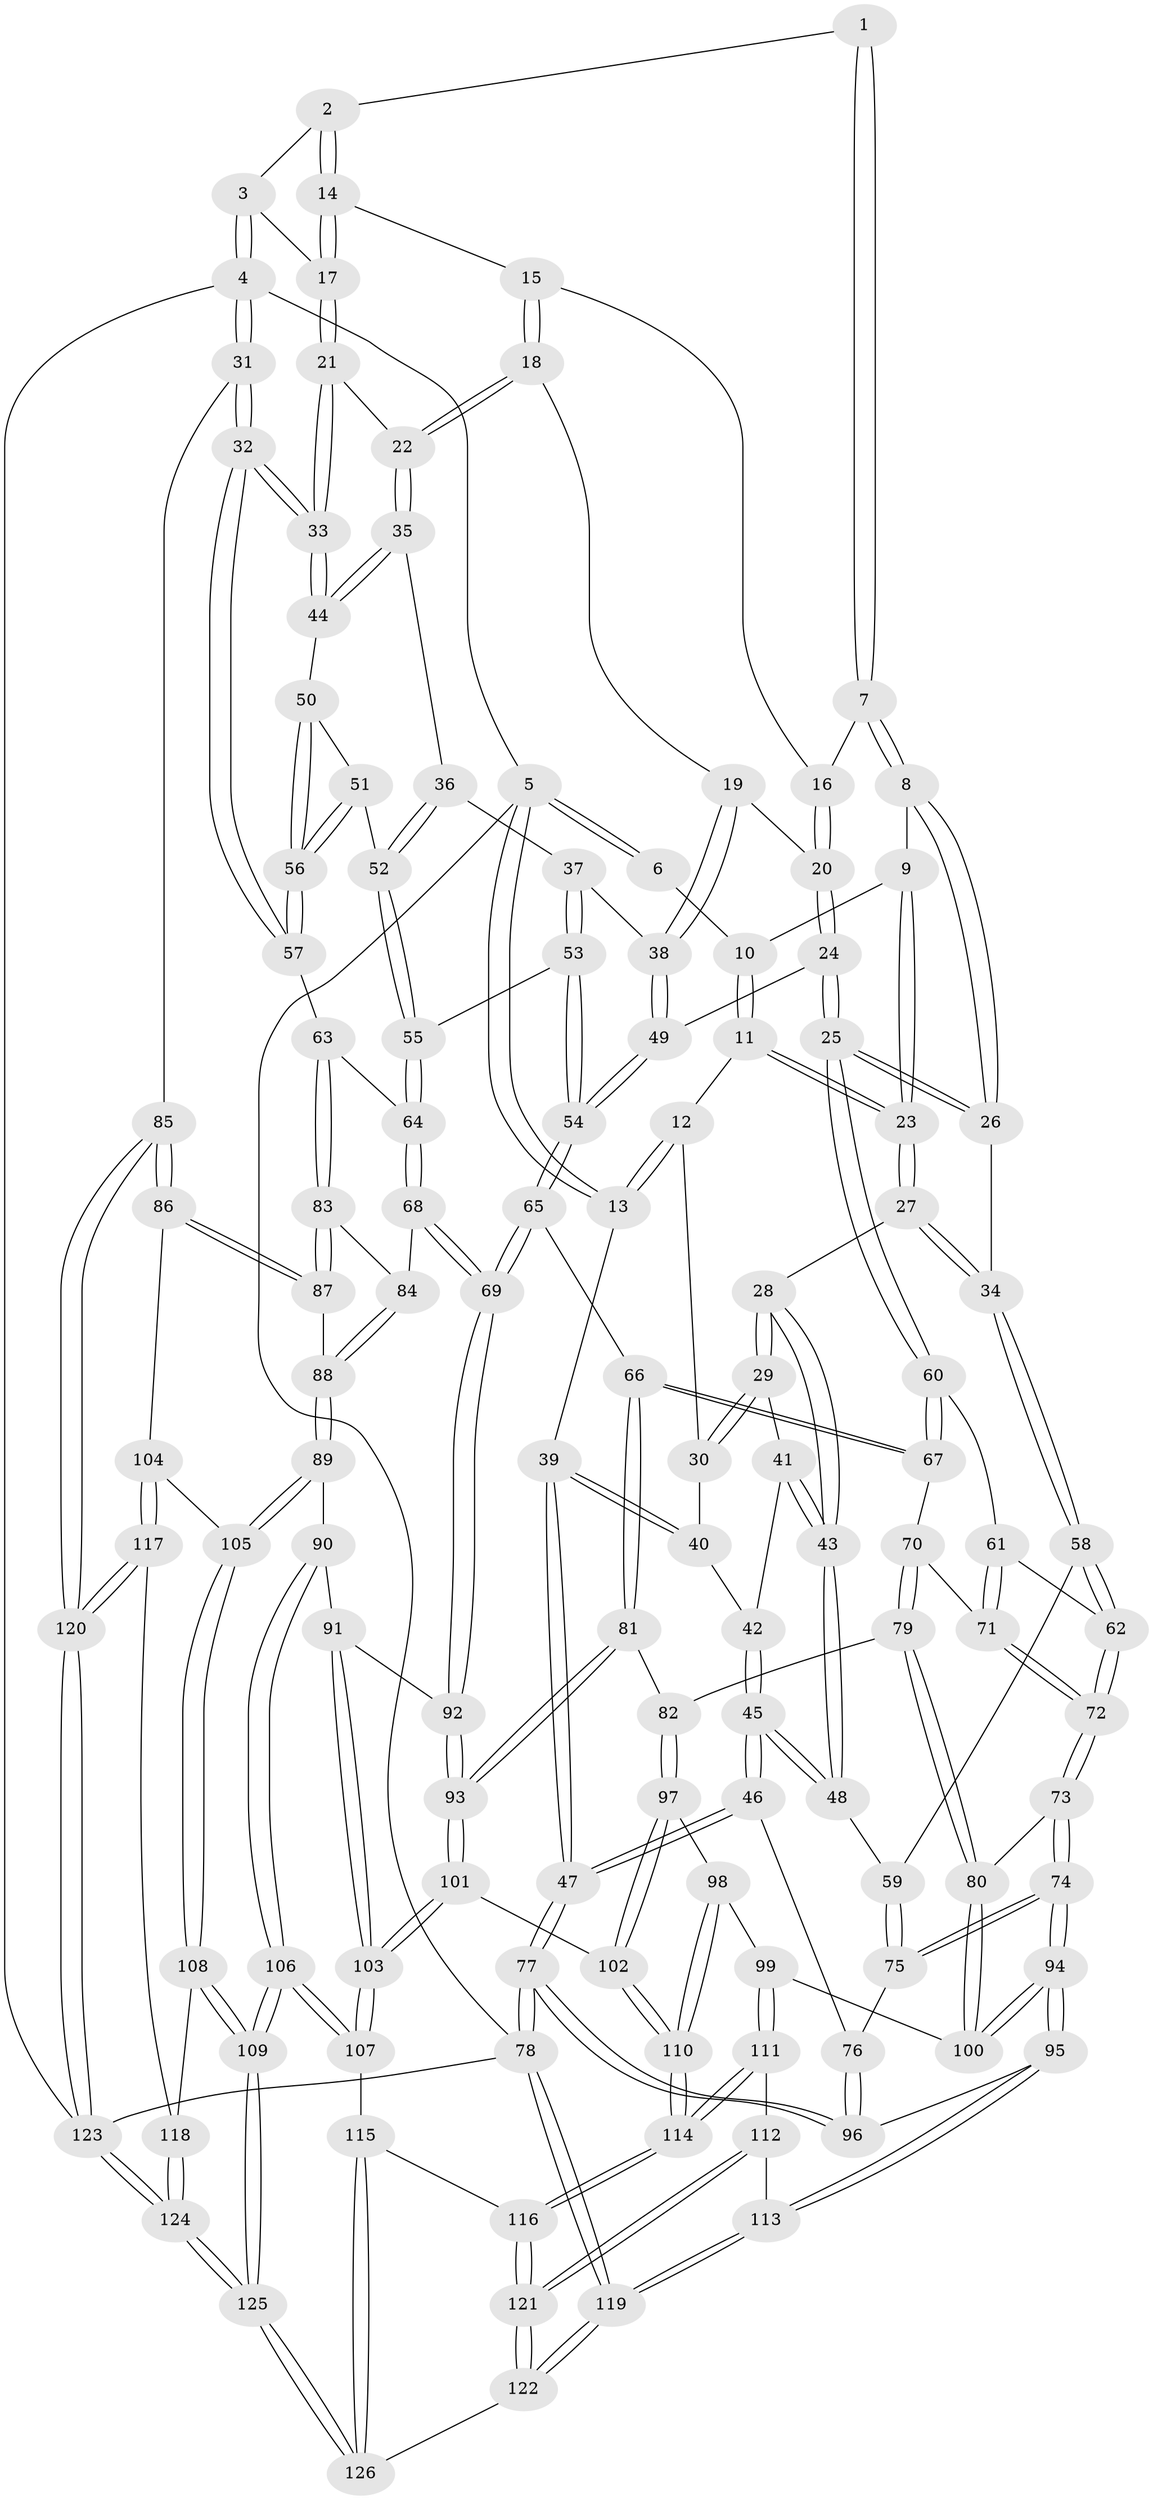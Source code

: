 // Generated by graph-tools (version 1.1) at 2025/11/02/27/25 16:11:58]
// undirected, 126 vertices, 312 edges
graph export_dot {
graph [start="1"]
  node [color=gray90,style=filled];
  1 [pos="+0.3426292841627428+0"];
  2 [pos="+0.6590629960070751+0"];
  3 [pos="+1+0"];
  4 [pos="+1+0"];
  5 [pos="+0+0"];
  6 [pos="+0.12082375090087501+0"];
  7 [pos="+0.36427204398331486+0.12681989119018666"];
  8 [pos="+0.3465308533975556+0.1442438091581116"];
  9 [pos="+0.2937540778976229+0.13596931626159867"];
  10 [pos="+0.23008965940492637+0.04942170464085809"];
  11 [pos="+0.13123675684537237+0.1546859267418066"];
  12 [pos="+0.112851848616352+0.15081075494166923"];
  13 [pos="+0+0"];
  14 [pos="+0.6611635194113336+0"];
  15 [pos="+0.6388789590965605+0"];
  16 [pos="+0.41216568265083714+0.11738636498179686"];
  17 [pos="+0.8925849314659847+0.13488493311337474"];
  18 [pos="+0.6363757004020149+0.08999491629785067"];
  19 [pos="+0.6154168095034649+0.13400582438460615"];
  20 [pos="+0.5269139952528504+0.2306172363755835"];
  21 [pos="+0.911526326654581+0.16852581763546148"];
  22 [pos="+0.7551802238048351+0.2295904894278786"];
  23 [pos="+0.20067122208516242+0.19284012889209862"];
  24 [pos="+0.49669791290221144+0.29884165816428976"];
  25 [pos="+0.419478434643278+0.32331947346713424"];
  26 [pos="+0.3755668013453511+0.2888652246192652"];
  27 [pos="+0.20630254878953544+0.2884564822386168"];
  28 [pos="+0.14495295689513935+0.2866884466962299"];
  29 [pos="+0.09335780851002234+0.25221998910068805"];
  30 [pos="+0.09052910113503927+0.2151774132551531"];
  31 [pos="+1+0.33180575331755024"];
  32 [pos="+1+0.33187078907380163"];
  33 [pos="+1+0.2993246550107246"];
  34 [pos="+0.22753041872171742+0.31558224824342196"];
  35 [pos="+0.7498065600316508+0.27189588439049045"];
  36 [pos="+0.7302308819401265+0.2860553049404869"];
  37 [pos="+0.7278869111095763+0.2876495754972087"];
  38 [pos="+0.6513535137801545+0.2804728463620419"];
  39 [pos="+0+0.08863207759133791"];
  40 [pos="+0+0.23232690679402973"];
  41 [pos="+0.07377125466734998+0.268137647004492"];
  42 [pos="+0.04431195040224852+0.27687793232417945"];
  43 [pos="+0.08984446688417197+0.3386177533330757"];
  44 [pos="+0.7849096419112966+0.3011758956296992"];
  45 [pos="+0.005157695902116052+0.4045796331460574"];
  46 [pos="+0+0.46923821648133845"];
  47 [pos="+0+0.4705920677650302"];
  48 [pos="+0.05709786931538188+0.4001672140225448"];
  49 [pos="+0.5880047626944489+0.3530649494222872"];
  50 [pos="+0.7858396732017617+0.31173198160946575"];
  51 [pos="+0.7886139435291537+0.38079430396063935"];
  52 [pos="+0.7681145236962936+0.38855848528620257"];
  53 [pos="+0.6962716130579247+0.38232535356168373"];
  54 [pos="+0.6160621082067906+0.4001818826367718"];
  55 [pos="+0.7370939245975999+0.40175887469979493"];
  56 [pos="+0.945888306221505+0.4413379340169793"];
  57 [pos="+0.9572244158635844+0.4458818400864576"];
  58 [pos="+0.20589221515044767+0.3947255458588839"];
  59 [pos="+0.09318844859428835+0.4111103639397415"];
  60 [pos="+0.41763892662030927+0.33623224397157847"];
  61 [pos="+0.3412315897344775+0.41129184688773035"];
  62 [pos="+0.23229549652587028+0.4386374561328165"];
  63 [pos="+0.9414456158552533+0.4622811287005564"];
  64 [pos="+0.7497986716882569+0.4656121088442263"];
  65 [pos="+0.5943196282514264+0.5202105471651912"];
  66 [pos="+0.5447234819499182+0.5416683517020366"];
  67 [pos="+0.4360829701326355+0.40481297868679256"];
  68 [pos="+0.6923970399319905+0.5588237266911007"];
  69 [pos="+0.6904246288869956+0.5596625221687187"];
  70 [pos="+0.3698949123424025+0.5181626928631462"];
  71 [pos="+0.34639440866595156+0.5141829866276115"];
  72 [pos="+0.2413254903233739+0.5404427662336146"];
  73 [pos="+0.21423793679052144+0.5901164475277527"];
  74 [pos="+0.20300480909889612+0.5990228280440284"];
  75 [pos="+0.15071738183461164+0.5789363277579906"];
  76 [pos="+0.10478634415391495+0.5775641217399452"];
  77 [pos="+0+0.7734468150082342"];
  78 [pos="+0+1"];
  79 [pos="+0.45325965013522646+0.5893214530838818"];
  80 [pos="+0.37378895558058256+0.6421227065950805"];
  81 [pos="+0.5113468079132432+0.581841636890244"];
  82 [pos="+0.481185720752379+0.589827671425069"];
  83 [pos="+0.9015335957021904+0.5279021919802048"];
  84 [pos="+0.7879873112086365+0.5644652226143899"];
  85 [pos="+1+0.7997528120761193"];
  86 [pos="+1+0.7610171441082668"];
  87 [pos="+0.9025539182574294+0.634240365145269"];
  88 [pos="+0.8191064600870654+0.688498660817936"];
  89 [pos="+0.8022728086244366+0.7102880910319901"];
  90 [pos="+0.7567744006142291+0.7070901445343726"];
  91 [pos="+0.7065763185212302+0.6519313243102612"];
  92 [pos="+0.6991274777135847+0.6317334112760989"];
  93 [pos="+0.560447932710181+0.6968910377882989"];
  94 [pos="+0.19500262218200148+0.698665033340342"];
  95 [pos="+0.18551800089404755+0.7562378330380425"];
  96 [pos="+0+0.7367481626215896"];
  97 [pos="+0.4491458447738918+0.7144472606776694"];
  98 [pos="+0.37777029425938913+0.7364394887979882"];
  99 [pos="+0.37300308591468573+0.7346510861513573"];
  100 [pos="+0.36906007184616746+0.6840654096392847"];
  101 [pos="+0.5708044264103391+0.761868823555955"];
  102 [pos="+0.5020946473573195+0.7679376246734964"];
  103 [pos="+0.5844716447857151+0.7747092697353206"];
  104 [pos="+0.9800119348315708+0.7768933901651807"];
  105 [pos="+0.8398414209931164+0.768332645670336"];
  106 [pos="+0.647804820451248+0.8614288799184743"];
  107 [pos="+0.6282707720857912+0.8476625162304559"];
  108 [pos="+0.7974878161249922+0.8776324577088264"];
  109 [pos="+0.6844382000621968+0.9213904078513439"];
  110 [pos="+0.4401540623555916+0.8089651815694309"];
  111 [pos="+0.28247191981228237+0.7913662014949063"];
  112 [pos="+0.2395341786886094+0.794238183434826"];
  113 [pos="+0.20091469447534954+0.7859604492310448"];
  114 [pos="+0.4199811601576085+0.8824779545140117"];
  115 [pos="+0.48619699403848954+0.8912345207416931"];
  116 [pos="+0.420963850088401+0.8859561929993394"];
  117 [pos="+0.8801812235861791+0.8885069090628933"];
  118 [pos="+0.8433412266000426+0.8923012835730498"];
  119 [pos="+0+1"];
  120 [pos="+1+1"];
  121 [pos="+0.3654995415022471+1"];
  122 [pos="+0.3318910185065302+1"];
  123 [pos="+1+1"];
  124 [pos="+1+1"];
  125 [pos="+0.6596709171586095+1"];
  126 [pos="+0.6014133441808107+1"];
  1 -- 2;
  1 -- 7;
  1 -- 7;
  2 -- 3;
  2 -- 14;
  2 -- 14;
  3 -- 4;
  3 -- 4;
  3 -- 17;
  4 -- 5;
  4 -- 31;
  4 -- 31;
  4 -- 123;
  5 -- 6;
  5 -- 6;
  5 -- 13;
  5 -- 13;
  5 -- 78;
  6 -- 10;
  7 -- 8;
  7 -- 8;
  7 -- 16;
  8 -- 9;
  8 -- 26;
  8 -- 26;
  9 -- 10;
  9 -- 23;
  9 -- 23;
  10 -- 11;
  10 -- 11;
  11 -- 12;
  11 -- 23;
  11 -- 23;
  12 -- 13;
  12 -- 13;
  12 -- 30;
  13 -- 39;
  14 -- 15;
  14 -- 17;
  14 -- 17;
  15 -- 16;
  15 -- 18;
  15 -- 18;
  16 -- 20;
  16 -- 20;
  17 -- 21;
  17 -- 21;
  18 -- 19;
  18 -- 22;
  18 -- 22;
  19 -- 20;
  19 -- 38;
  19 -- 38;
  20 -- 24;
  20 -- 24;
  21 -- 22;
  21 -- 33;
  21 -- 33;
  22 -- 35;
  22 -- 35;
  23 -- 27;
  23 -- 27;
  24 -- 25;
  24 -- 25;
  24 -- 49;
  25 -- 26;
  25 -- 26;
  25 -- 60;
  25 -- 60;
  26 -- 34;
  27 -- 28;
  27 -- 34;
  27 -- 34;
  28 -- 29;
  28 -- 29;
  28 -- 43;
  28 -- 43;
  29 -- 30;
  29 -- 30;
  29 -- 41;
  30 -- 40;
  31 -- 32;
  31 -- 32;
  31 -- 85;
  32 -- 33;
  32 -- 33;
  32 -- 57;
  32 -- 57;
  33 -- 44;
  33 -- 44;
  34 -- 58;
  34 -- 58;
  35 -- 36;
  35 -- 44;
  35 -- 44;
  36 -- 37;
  36 -- 52;
  36 -- 52;
  37 -- 38;
  37 -- 53;
  37 -- 53;
  38 -- 49;
  38 -- 49;
  39 -- 40;
  39 -- 40;
  39 -- 47;
  39 -- 47;
  40 -- 42;
  41 -- 42;
  41 -- 43;
  41 -- 43;
  42 -- 45;
  42 -- 45;
  43 -- 48;
  43 -- 48;
  44 -- 50;
  45 -- 46;
  45 -- 46;
  45 -- 48;
  45 -- 48;
  46 -- 47;
  46 -- 47;
  46 -- 76;
  47 -- 77;
  47 -- 77;
  48 -- 59;
  49 -- 54;
  49 -- 54;
  50 -- 51;
  50 -- 56;
  50 -- 56;
  51 -- 52;
  51 -- 56;
  51 -- 56;
  52 -- 55;
  52 -- 55;
  53 -- 54;
  53 -- 54;
  53 -- 55;
  54 -- 65;
  54 -- 65;
  55 -- 64;
  55 -- 64;
  56 -- 57;
  56 -- 57;
  57 -- 63;
  58 -- 59;
  58 -- 62;
  58 -- 62;
  59 -- 75;
  59 -- 75;
  60 -- 61;
  60 -- 67;
  60 -- 67;
  61 -- 62;
  61 -- 71;
  61 -- 71;
  62 -- 72;
  62 -- 72;
  63 -- 64;
  63 -- 83;
  63 -- 83;
  64 -- 68;
  64 -- 68;
  65 -- 66;
  65 -- 69;
  65 -- 69;
  66 -- 67;
  66 -- 67;
  66 -- 81;
  66 -- 81;
  67 -- 70;
  68 -- 69;
  68 -- 69;
  68 -- 84;
  69 -- 92;
  69 -- 92;
  70 -- 71;
  70 -- 79;
  70 -- 79;
  71 -- 72;
  71 -- 72;
  72 -- 73;
  72 -- 73;
  73 -- 74;
  73 -- 74;
  73 -- 80;
  74 -- 75;
  74 -- 75;
  74 -- 94;
  74 -- 94;
  75 -- 76;
  76 -- 96;
  76 -- 96;
  77 -- 78;
  77 -- 78;
  77 -- 96;
  77 -- 96;
  78 -- 119;
  78 -- 119;
  78 -- 123;
  79 -- 80;
  79 -- 80;
  79 -- 82;
  80 -- 100;
  80 -- 100;
  81 -- 82;
  81 -- 93;
  81 -- 93;
  82 -- 97;
  82 -- 97;
  83 -- 84;
  83 -- 87;
  83 -- 87;
  84 -- 88;
  84 -- 88;
  85 -- 86;
  85 -- 86;
  85 -- 120;
  85 -- 120;
  86 -- 87;
  86 -- 87;
  86 -- 104;
  87 -- 88;
  88 -- 89;
  88 -- 89;
  89 -- 90;
  89 -- 105;
  89 -- 105;
  90 -- 91;
  90 -- 106;
  90 -- 106;
  91 -- 92;
  91 -- 103;
  91 -- 103;
  92 -- 93;
  92 -- 93;
  93 -- 101;
  93 -- 101;
  94 -- 95;
  94 -- 95;
  94 -- 100;
  94 -- 100;
  95 -- 96;
  95 -- 113;
  95 -- 113;
  97 -- 98;
  97 -- 102;
  97 -- 102;
  98 -- 99;
  98 -- 110;
  98 -- 110;
  99 -- 100;
  99 -- 111;
  99 -- 111;
  101 -- 102;
  101 -- 103;
  101 -- 103;
  102 -- 110;
  102 -- 110;
  103 -- 107;
  103 -- 107;
  104 -- 105;
  104 -- 117;
  104 -- 117;
  105 -- 108;
  105 -- 108;
  106 -- 107;
  106 -- 107;
  106 -- 109;
  106 -- 109;
  107 -- 115;
  108 -- 109;
  108 -- 109;
  108 -- 118;
  109 -- 125;
  109 -- 125;
  110 -- 114;
  110 -- 114;
  111 -- 112;
  111 -- 114;
  111 -- 114;
  112 -- 113;
  112 -- 121;
  112 -- 121;
  113 -- 119;
  113 -- 119;
  114 -- 116;
  114 -- 116;
  115 -- 116;
  115 -- 126;
  115 -- 126;
  116 -- 121;
  116 -- 121;
  117 -- 118;
  117 -- 120;
  117 -- 120;
  118 -- 124;
  118 -- 124;
  119 -- 122;
  119 -- 122;
  120 -- 123;
  120 -- 123;
  121 -- 122;
  121 -- 122;
  122 -- 126;
  123 -- 124;
  123 -- 124;
  124 -- 125;
  124 -- 125;
  125 -- 126;
  125 -- 126;
}
